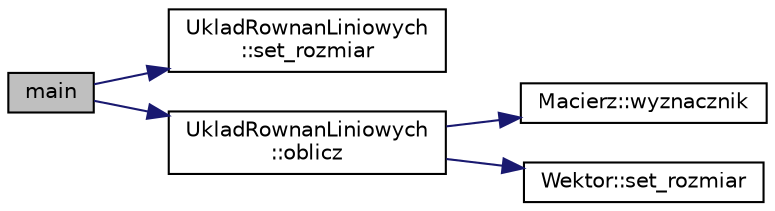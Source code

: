 digraph "main"
{
  edge [fontname="Helvetica",fontsize="10",labelfontname="Helvetica",labelfontsize="10"];
  node [fontname="Helvetica",fontsize="10",shape=record];
  rankdir="LR";
  Node1 [label="main",height=0.2,width=0.4,color="black", fillcolor="grey75", style="filled" fontcolor="black"];
  Node1 -> Node2 [color="midnightblue",fontsize="10",style="solid",fontname="Helvetica"];
  Node2 [label="UkladRownanLiniowych\l::set_rozmiar",height=0.2,width=0.4,color="black", fillcolor="white", style="filled",URL="$class_uklad_rownan_liniowych.html#aa4cc974b001dcce5555949a2fa7e8907",tooltip="Metoda pozwala na zmianę rozmiaru macierzy,wektora oraz układu równań "];
  Node1 -> Node3 [color="midnightblue",fontsize="10",style="solid",fontname="Helvetica"];
  Node3 [label="UkladRownanLiniowych\l::oblicz",height=0.2,width=0.4,color="black", fillcolor="white", style="filled",URL="$class_uklad_rownan_liniowych.html#a7c392d8a23d7be4ec032fb1d841e6483",tooltip="Obliczanie rozwiązań "];
  Node3 -> Node4 [color="midnightblue",fontsize="10",style="solid",fontname="Helvetica"];
  Node4 [label="Macierz::wyznacznik",height=0.2,width=0.4,color="black", fillcolor="white", style="filled",URL="$class_macierz.html#a078b278ba2bafbb1bbdeb4c775bdfc15",tooltip="Obliczenie wyznacznika macierzy. "];
  Node3 -> Node5 [color="midnightblue",fontsize="10",style="solid",fontname="Helvetica"];
  Node5 [label="Wektor::set_rozmiar",height=0.2,width=0.4,color="black", fillcolor="white", style="filled",URL="$class_wektor.html#acc29f29da6606a48cd411878265e5f48",tooltip="Metoda ustawia rozmiar wektora. "];
}
